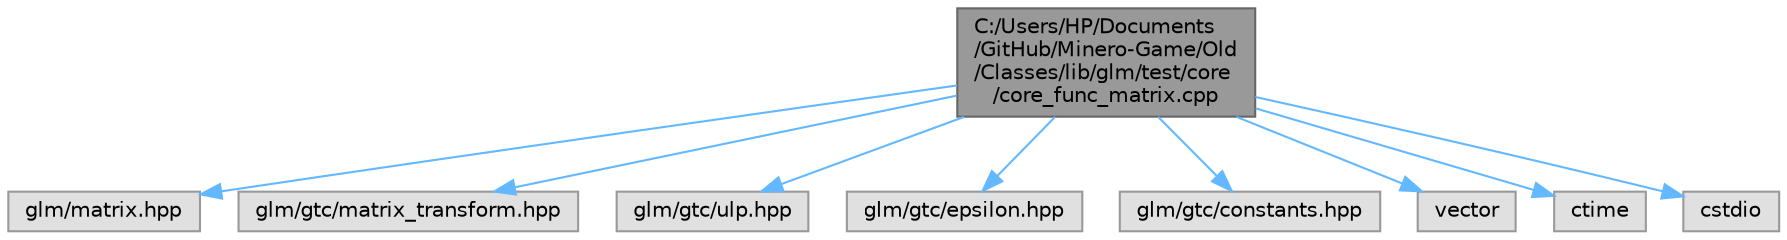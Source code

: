 digraph "C:/Users/HP/Documents/GitHub/Minero-Game/Old/Classes/lib/glm/test/core/core_func_matrix.cpp"
{
 // LATEX_PDF_SIZE
  bgcolor="transparent";
  edge [fontname=Helvetica,fontsize=10,labelfontname=Helvetica,labelfontsize=10];
  node [fontname=Helvetica,fontsize=10,shape=box,height=0.2,width=0.4];
  Node1 [id="Node000001",label="C:/Users/HP/Documents\l/GitHub/Minero-Game/Old\l/Classes/lib/glm/test/core\l/core_func_matrix.cpp",height=0.2,width=0.4,color="gray40", fillcolor="grey60", style="filled", fontcolor="black",tooltip=" "];
  Node1 -> Node2 [id="edge9_Node000001_Node000002",color="steelblue1",style="solid",tooltip=" "];
  Node2 [id="Node000002",label="glm/matrix.hpp",height=0.2,width=0.4,color="grey60", fillcolor="#E0E0E0", style="filled",tooltip=" "];
  Node1 -> Node3 [id="edge10_Node000001_Node000003",color="steelblue1",style="solid",tooltip=" "];
  Node3 [id="Node000003",label="glm/gtc/matrix_transform.hpp",height=0.2,width=0.4,color="grey60", fillcolor="#E0E0E0", style="filled",tooltip=" "];
  Node1 -> Node4 [id="edge11_Node000001_Node000004",color="steelblue1",style="solid",tooltip=" "];
  Node4 [id="Node000004",label="glm/gtc/ulp.hpp",height=0.2,width=0.4,color="grey60", fillcolor="#E0E0E0", style="filled",tooltip=" "];
  Node1 -> Node5 [id="edge12_Node000001_Node000005",color="steelblue1",style="solid",tooltip=" "];
  Node5 [id="Node000005",label="glm/gtc/epsilon.hpp",height=0.2,width=0.4,color="grey60", fillcolor="#E0E0E0", style="filled",tooltip=" "];
  Node1 -> Node6 [id="edge13_Node000001_Node000006",color="steelblue1",style="solid",tooltip=" "];
  Node6 [id="Node000006",label="glm/gtc/constants.hpp",height=0.2,width=0.4,color="grey60", fillcolor="#E0E0E0", style="filled",tooltip=" "];
  Node1 -> Node7 [id="edge14_Node000001_Node000007",color="steelblue1",style="solid",tooltip=" "];
  Node7 [id="Node000007",label="vector",height=0.2,width=0.4,color="grey60", fillcolor="#E0E0E0", style="filled",tooltip=" "];
  Node1 -> Node8 [id="edge15_Node000001_Node000008",color="steelblue1",style="solid",tooltip=" "];
  Node8 [id="Node000008",label="ctime",height=0.2,width=0.4,color="grey60", fillcolor="#E0E0E0", style="filled",tooltip=" "];
  Node1 -> Node9 [id="edge16_Node000001_Node000009",color="steelblue1",style="solid",tooltip=" "];
  Node9 [id="Node000009",label="cstdio",height=0.2,width=0.4,color="grey60", fillcolor="#E0E0E0", style="filled",tooltip=" "];
}
